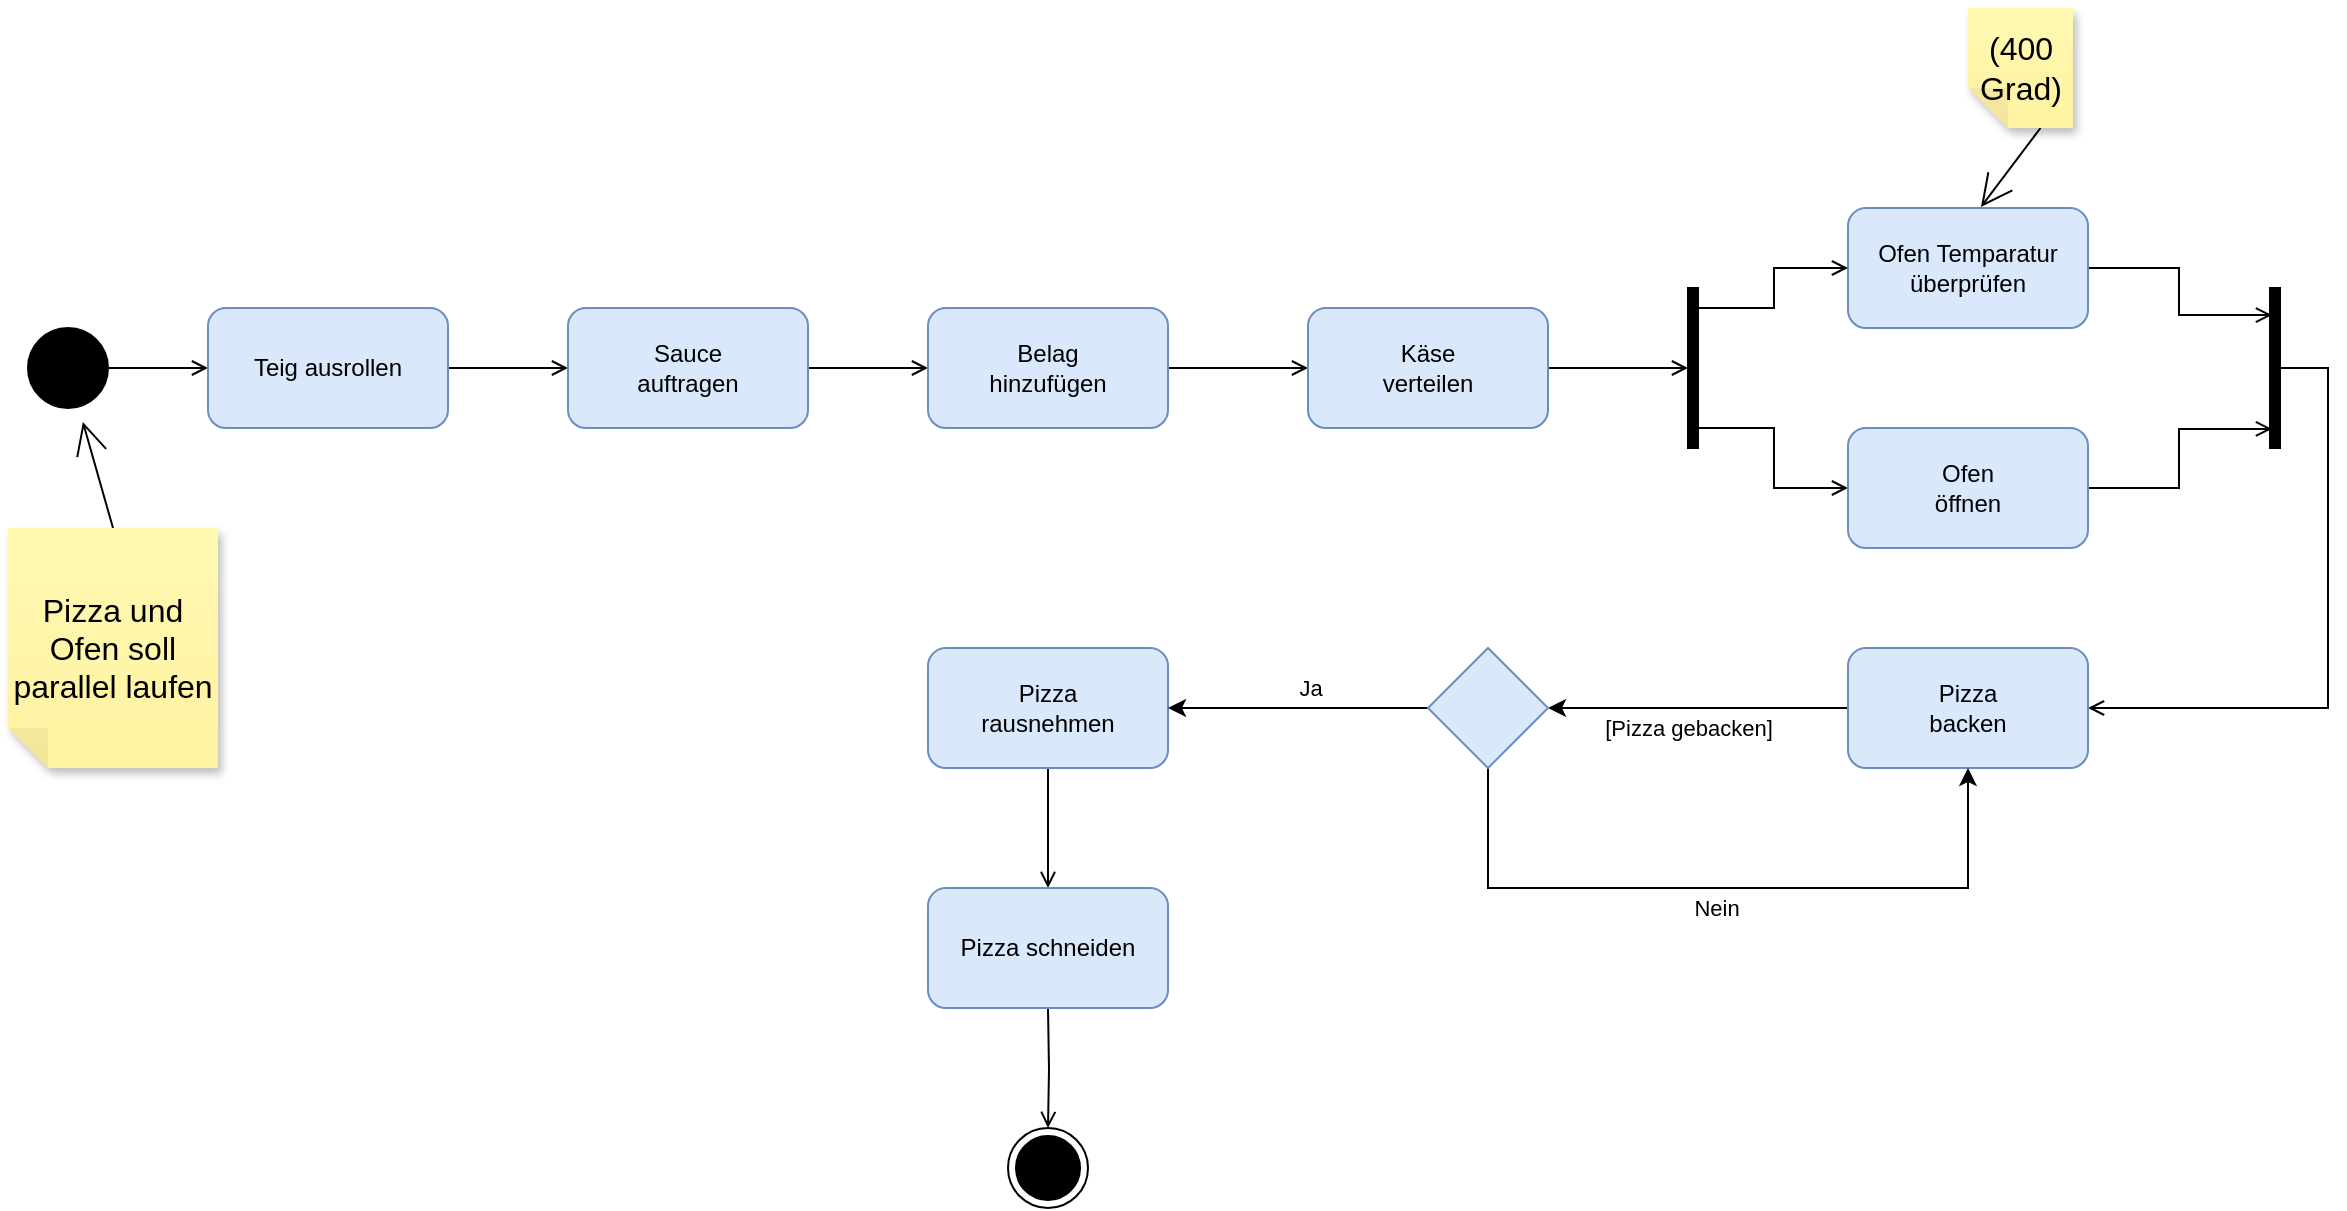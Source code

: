 <mxfile version="20.5.3" type="github">
  <diagram id="elTP-fJpJgYU2NuokBk9" name="Seite-1">
    <mxGraphModel dx="608" dy="1562" grid="1" gridSize="10" guides="1" tooltips="1" connect="1" arrows="1" fold="1" page="1" pageScale="1" pageWidth="827" pageHeight="1169" math="0" shadow="0">
      <root>
        <mxCell id="0" />
        <mxCell id="1" parent="0" />
        <mxCell id="pu3fj6AUjt7i3dsagJFz-16" style="edgeStyle=orthogonalEdgeStyle;rounded=0;orthogonalLoop=1;jettySize=auto;html=1;exitX=1;exitY=0.5;exitDx=0;exitDy=0;entryX=0;entryY=0.5;entryDx=0;entryDy=0;endArrow=open;endFill=0;" parent="1" source="pu3fj6AUjt7i3dsagJFz-1" target="pu3fj6AUjt7i3dsagJFz-2" edge="1">
          <mxGeometry relative="1" as="geometry" />
        </mxCell>
        <mxCell id="pu3fj6AUjt7i3dsagJFz-1" value="" style="ellipse;fillColor=strokeColor;" parent="1" vertex="1">
          <mxGeometry x="120" y="40" width="40" height="40" as="geometry" />
        </mxCell>
        <mxCell id="pu3fj6AUjt7i3dsagJFz-13" style="edgeStyle=orthogonalEdgeStyle;rounded=0;orthogonalLoop=1;jettySize=auto;html=1;exitX=1;exitY=0.5;exitDx=0;exitDy=0;endArrow=open;endFill=0;" parent="1" source="pu3fj6AUjt7i3dsagJFz-2" target="pu3fj6AUjt7i3dsagJFz-3" edge="1">
          <mxGeometry relative="1" as="geometry" />
        </mxCell>
        <mxCell id="pu3fj6AUjt7i3dsagJFz-2" value="Teig ausrollen" style="rounded=1;whiteSpace=wrap;html=1;fillColor=#dae8fc;strokeColor=#6c8ebf;" parent="1" vertex="1">
          <mxGeometry x="210" y="30" width="120" height="60" as="geometry" />
        </mxCell>
        <mxCell id="pu3fj6AUjt7i3dsagJFz-14" style="edgeStyle=orthogonalEdgeStyle;rounded=0;orthogonalLoop=1;jettySize=auto;html=1;exitX=1;exitY=0.5;exitDx=0;exitDy=0;entryX=0;entryY=0.5;entryDx=0;entryDy=0;endArrow=open;endFill=0;" parent="1" source="pu3fj6AUjt7i3dsagJFz-3" target="pu3fj6AUjt7i3dsagJFz-4" edge="1">
          <mxGeometry relative="1" as="geometry" />
        </mxCell>
        <mxCell id="pu3fj6AUjt7i3dsagJFz-3" value="Sauce&lt;br&gt;auftragen" style="rounded=1;whiteSpace=wrap;html=1;fillColor=#dae8fc;strokeColor=#6c8ebf;" parent="1" vertex="1">
          <mxGeometry x="390" y="30" width="120" height="60" as="geometry" />
        </mxCell>
        <mxCell id="pu3fj6AUjt7i3dsagJFz-15" style="edgeStyle=orthogonalEdgeStyle;rounded=0;orthogonalLoop=1;jettySize=auto;html=1;exitX=1;exitY=0.5;exitDx=0;exitDy=0;entryX=0;entryY=0.5;entryDx=0;entryDy=0;endArrow=open;endFill=0;" parent="1" source="pu3fj6AUjt7i3dsagJFz-4" target="pu3fj6AUjt7i3dsagJFz-5" edge="1">
          <mxGeometry relative="1" as="geometry" />
        </mxCell>
        <mxCell id="pu3fj6AUjt7i3dsagJFz-4" value="Belag&lt;br&gt;hinzufügen" style="rounded=1;whiteSpace=wrap;html=1;fillColor=#dae8fc;strokeColor=#6c8ebf;" parent="1" vertex="1">
          <mxGeometry x="570" y="30" width="120" height="60" as="geometry" />
        </mxCell>
        <mxCell id="pu3fj6AUjt7i3dsagJFz-12" style="edgeStyle=orthogonalEdgeStyle;rounded=0;orthogonalLoop=1;jettySize=auto;html=1;entryX=0;entryY=0.5;entryDx=0;entryDy=0;entryPerimeter=0;endArrow=open;endFill=0;" parent="1" source="pu3fj6AUjt7i3dsagJFz-5" target="pu3fj6AUjt7i3dsagJFz-7" edge="1">
          <mxGeometry relative="1" as="geometry" />
        </mxCell>
        <mxCell id="pu3fj6AUjt7i3dsagJFz-5" value="Käse&lt;br&gt;verteilen" style="rounded=1;whiteSpace=wrap;html=1;fillColor=#dae8fc;strokeColor=#6c8ebf;" parent="1" vertex="1">
          <mxGeometry x="760" y="30" width="120" height="60" as="geometry" />
        </mxCell>
        <mxCell id="pu3fj6AUjt7i3dsagJFz-18" style="edgeStyle=orthogonalEdgeStyle;rounded=0;orthogonalLoop=1;jettySize=auto;html=1;exitX=1;exitY=0.5;exitDx=0;exitDy=0;entryX=0.2;entryY=0.169;entryDx=0;entryDy=0;entryPerimeter=0;endArrow=open;endFill=0;" parent="1" source="pu3fj6AUjt7i3dsagJFz-6" target="pu3fj6AUjt7i3dsagJFz-17" edge="1">
          <mxGeometry relative="1" as="geometry" />
        </mxCell>
        <mxCell id="pu3fj6AUjt7i3dsagJFz-6" value="Ofen Temparatur&lt;br&gt;überprüfen" style="rounded=1;whiteSpace=wrap;html=1;fillColor=#dae8fc;strokeColor=#6c8ebf;" parent="1" vertex="1">
          <mxGeometry x="1030" y="-20" width="120" height="60" as="geometry" />
        </mxCell>
        <mxCell id="pu3fj6AUjt7i3dsagJFz-10" style="edgeStyle=orthogonalEdgeStyle;rounded=0;orthogonalLoop=1;jettySize=auto;html=1;entryX=0;entryY=0.5;entryDx=0;entryDy=0;endArrow=open;endFill=0;" parent="1" source="pu3fj6AUjt7i3dsagJFz-7" target="pu3fj6AUjt7i3dsagJFz-6" edge="1">
          <mxGeometry relative="1" as="geometry">
            <Array as="points">
              <mxPoint x="993" y="30" />
              <mxPoint x="993" y="10" />
            </Array>
          </mxGeometry>
        </mxCell>
        <mxCell id="pu3fj6AUjt7i3dsagJFz-11" style="edgeStyle=orthogonalEdgeStyle;rounded=0;orthogonalLoop=1;jettySize=auto;html=1;endArrow=open;endFill=0;" parent="1" source="pu3fj6AUjt7i3dsagJFz-7" target="pu3fj6AUjt7i3dsagJFz-9" edge="1">
          <mxGeometry relative="1" as="geometry">
            <Array as="points">
              <mxPoint x="993" y="90" />
              <mxPoint x="993" y="120" />
            </Array>
          </mxGeometry>
        </mxCell>
        <mxCell id="pu3fj6AUjt7i3dsagJFz-7" value="" style="html=1;points=[];perimeter=orthogonalPerimeter;fillColor=strokeColor;" parent="1" vertex="1">
          <mxGeometry x="950" y="20" width="5" height="80" as="geometry" />
        </mxCell>
        <mxCell id="pu3fj6AUjt7i3dsagJFz-19" style="edgeStyle=orthogonalEdgeStyle;rounded=0;orthogonalLoop=1;jettySize=auto;html=1;exitX=1;exitY=0.5;exitDx=0;exitDy=0;entryX=0.2;entryY=0.881;entryDx=0;entryDy=0;entryPerimeter=0;endArrow=open;endFill=0;" parent="1" source="pu3fj6AUjt7i3dsagJFz-9" target="pu3fj6AUjt7i3dsagJFz-17" edge="1">
          <mxGeometry relative="1" as="geometry" />
        </mxCell>
        <mxCell id="pu3fj6AUjt7i3dsagJFz-9" value="Ofen&lt;br&gt;öffnen" style="rounded=1;whiteSpace=wrap;html=1;fillColor=#dae8fc;strokeColor=#6c8ebf;" parent="1" vertex="1">
          <mxGeometry x="1030" y="90" width="120" height="60" as="geometry" />
        </mxCell>
        <mxCell id="pu3fj6AUjt7i3dsagJFz-21" style="edgeStyle=orthogonalEdgeStyle;rounded=0;orthogonalLoop=1;jettySize=auto;html=1;entryX=1;entryY=0.5;entryDx=0;entryDy=0;endArrow=open;endFill=0;" parent="1" source="pu3fj6AUjt7i3dsagJFz-17" target="pu3fj6AUjt7i3dsagJFz-20" edge="1">
          <mxGeometry relative="1" as="geometry">
            <Array as="points">
              <mxPoint x="1270" y="60" />
              <mxPoint x="1270" y="230" />
            </Array>
          </mxGeometry>
        </mxCell>
        <mxCell id="pu3fj6AUjt7i3dsagJFz-17" value="" style="html=1;points=[];perimeter=orthogonalPerimeter;fillColor=strokeColor;" parent="1" vertex="1">
          <mxGeometry x="1241" y="20" width="5" height="80" as="geometry" />
        </mxCell>
        <mxCell id="pu3fj6AUjt7i3dsagJFz-29" style="edgeStyle=orthogonalEdgeStyle;rounded=0;orthogonalLoop=1;jettySize=auto;html=1;exitX=0;exitY=0.5;exitDx=0;exitDy=0;" parent="1" source="pu3fj6AUjt7i3dsagJFz-20" target="pu3fj6AUjt7i3dsagJFz-28" edge="1">
          <mxGeometry relative="1" as="geometry" />
        </mxCell>
        <mxCell id="pu3fj6AUjt7i3dsagJFz-30" value="[Pizza gebacken]" style="edgeLabel;html=1;align=center;verticalAlign=middle;resizable=0;points=[];" parent="pu3fj6AUjt7i3dsagJFz-29" vertex="1" connectable="0">
          <mxGeometry x="0.048" y="3" relative="1" as="geometry">
            <mxPoint x="-2" y="7" as="offset" />
          </mxGeometry>
        </mxCell>
        <mxCell id="pu3fj6AUjt7i3dsagJFz-20" value="Pizza&lt;br&gt;backen" style="rounded=1;whiteSpace=wrap;html=1;fillColor=#dae8fc;strokeColor=#6c8ebf;" parent="1" vertex="1">
          <mxGeometry x="1030" y="200" width="120" height="60" as="geometry" />
        </mxCell>
        <mxCell id="pu3fj6AUjt7i3dsagJFz-25" style="edgeStyle=orthogonalEdgeStyle;rounded=0;orthogonalLoop=1;jettySize=auto;html=1;exitX=0.5;exitY=1;exitDx=0;exitDy=0;entryX=0.5;entryY=0;entryDx=0;entryDy=0;endArrow=open;endFill=0;" parent="1" source="pu3fj6AUjt7i3dsagJFz-22" edge="1">
          <mxGeometry relative="1" as="geometry">
            <mxPoint x="630" y="320" as="targetPoint" />
          </mxGeometry>
        </mxCell>
        <mxCell id="pu3fj6AUjt7i3dsagJFz-22" value="Pizza&lt;br&gt;rausnehmen" style="rounded=1;whiteSpace=wrap;html=1;fillColor=#dae8fc;strokeColor=#6c8ebf;" parent="1" vertex="1">
          <mxGeometry x="570" y="200" width="120" height="60" as="geometry" />
        </mxCell>
        <mxCell id="pu3fj6AUjt7i3dsagJFz-27" style="edgeStyle=orthogonalEdgeStyle;rounded=0;orthogonalLoop=1;jettySize=auto;html=1;exitX=0.5;exitY=1;exitDx=0;exitDy=0;entryX=0.5;entryY=0;entryDx=0;entryDy=0;endArrow=open;endFill=0;" parent="1" target="pu3fj6AUjt7i3dsagJFz-26" edge="1">
          <mxGeometry relative="1" as="geometry">
            <mxPoint x="630" y="380" as="sourcePoint" />
          </mxGeometry>
        </mxCell>
        <mxCell id="pu3fj6AUjt7i3dsagJFz-24" value="Pizza schneiden" style="rounded=1;whiteSpace=wrap;html=1;fillColor=#dae8fc;strokeColor=#6c8ebf;" parent="1" vertex="1">
          <mxGeometry x="570" y="320" width="120" height="60" as="geometry" />
        </mxCell>
        <mxCell id="pu3fj6AUjt7i3dsagJFz-26" value="" style="ellipse;html=1;shape=endState;fillColor=strokeColor;" parent="1" vertex="1">
          <mxGeometry x="610" y="440" width="40" height="40" as="geometry" />
        </mxCell>
        <mxCell id="pu3fj6AUjt7i3dsagJFz-31" style="edgeStyle=orthogonalEdgeStyle;rounded=0;orthogonalLoop=1;jettySize=auto;html=1;entryX=0.5;entryY=1;entryDx=0;entryDy=0;" parent="1" source="pu3fj6AUjt7i3dsagJFz-28" target="pu3fj6AUjt7i3dsagJFz-20" edge="1">
          <mxGeometry relative="1" as="geometry">
            <Array as="points">
              <mxPoint x="850" y="320" />
              <mxPoint x="1090" y="320" />
            </Array>
          </mxGeometry>
        </mxCell>
        <mxCell id="pu3fj6AUjt7i3dsagJFz-32" value="Nein" style="edgeLabel;html=1;align=center;verticalAlign=middle;resizable=0;points=[];" parent="pu3fj6AUjt7i3dsagJFz-31" vertex="1" connectable="0">
          <mxGeometry x="-0.213" y="3" relative="1" as="geometry">
            <mxPoint x="32" y="13" as="offset" />
          </mxGeometry>
        </mxCell>
        <mxCell id="pu3fj6AUjt7i3dsagJFz-33" style="edgeStyle=orthogonalEdgeStyle;rounded=0;orthogonalLoop=1;jettySize=auto;html=1;entryX=1;entryY=0.5;entryDx=0;entryDy=0;" parent="1" source="pu3fj6AUjt7i3dsagJFz-28" target="pu3fj6AUjt7i3dsagJFz-22" edge="1">
          <mxGeometry relative="1" as="geometry" />
        </mxCell>
        <mxCell id="pu3fj6AUjt7i3dsagJFz-34" value="Ja" style="edgeLabel;html=1;align=center;verticalAlign=middle;resizable=0;points=[];" parent="pu3fj6AUjt7i3dsagJFz-33" vertex="1" connectable="0">
          <mxGeometry x="-0.095" y="4" relative="1" as="geometry">
            <mxPoint y="-14" as="offset" />
          </mxGeometry>
        </mxCell>
        <mxCell id="pu3fj6AUjt7i3dsagJFz-28" value="" style="rhombus;whiteSpace=wrap;html=1;fillColor=#dae8fc;strokeColor=#6c8ebf;" parent="1" vertex="1">
          <mxGeometry x="820" y="200" width="60" height="60" as="geometry" />
        </mxCell>
        <mxCell id="HLWGCIC8o4WP4GP7mKHD-4" style="edgeStyle=none;curved=1;rounded=0;orthogonalLoop=1;jettySize=auto;html=1;exitX=0.5;exitY=1;exitDx=0;exitDy=0;exitPerimeter=0;fontSize=12;endArrow=open;startSize=14;endSize=14;sourcePerimeterSpacing=8;targetPerimeterSpacing=8;" edge="1" parent="1" source="HLWGCIC8o4WP4GP7mKHD-1" target="pu3fj6AUjt7i3dsagJFz-1">
          <mxGeometry relative="1" as="geometry" />
        </mxCell>
        <mxCell id="HLWGCIC8o4WP4GP7mKHD-1" value="Pizza und Ofen soll parallel laufen" style="shape=note;whiteSpace=wrap;html=1;backgroundOutline=1;fontColor=#000000;darkOpacity=0.05;fillColor=#FFF9B2;strokeColor=none;fillStyle=solid;direction=west;gradientDirection=north;gradientColor=#FFF2A1;shadow=1;size=20;pointerEvents=1;fontSize=16;" vertex="1" parent="1">
          <mxGeometry x="110" y="140" width="105" height="120" as="geometry" />
        </mxCell>
        <mxCell id="HLWGCIC8o4WP4GP7mKHD-3" style="edgeStyle=none;curved=1;rounded=0;orthogonalLoop=1;jettySize=auto;html=1;exitX=0;exitY=0;exitDx=16.25;exitDy=0;exitPerimeter=0;entryX=0.554;entryY=-0.008;entryDx=0;entryDy=0;entryPerimeter=0;fontSize=12;endArrow=open;startSize=14;endSize=14;sourcePerimeterSpacing=8;targetPerimeterSpacing=8;" edge="1" parent="1" source="HLWGCIC8o4WP4GP7mKHD-2" target="pu3fj6AUjt7i3dsagJFz-6">
          <mxGeometry relative="1" as="geometry" />
        </mxCell>
        <mxCell id="HLWGCIC8o4WP4GP7mKHD-2" value="(400 Grad)" style="shape=note;whiteSpace=wrap;html=1;backgroundOutline=1;fontColor=#000000;darkOpacity=0.05;fillColor=#FFF9B2;strokeColor=none;fillStyle=solid;direction=west;gradientDirection=north;gradientColor=#FFF2A1;shadow=1;size=20;pointerEvents=1;fontSize=16;" vertex="1" parent="1">
          <mxGeometry x="1090" y="-120" width="52.5" height="60" as="geometry" />
        </mxCell>
      </root>
    </mxGraphModel>
  </diagram>
</mxfile>

